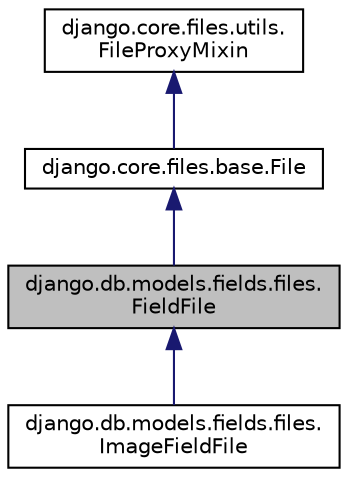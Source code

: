 digraph "django.db.models.fields.files.FieldFile"
{
 // LATEX_PDF_SIZE
  edge [fontname="Helvetica",fontsize="10",labelfontname="Helvetica",labelfontsize="10"];
  node [fontname="Helvetica",fontsize="10",shape=record];
  Node1 [label="django.db.models.fields.files.\lFieldFile",height=0.2,width=0.4,color="black", fillcolor="grey75", style="filled", fontcolor="black",tooltip=" "];
  Node2 -> Node1 [dir="back",color="midnightblue",fontsize="10",style="solid"];
  Node2 [label="django.core.files.base.File",height=0.2,width=0.4,color="black", fillcolor="white", style="filled",URL="$classdjango_1_1core_1_1files_1_1base_1_1_file.html",tooltip=" "];
  Node3 -> Node2 [dir="back",color="midnightblue",fontsize="10",style="solid"];
  Node3 [label="django.core.files.utils.\lFileProxyMixin",height=0.2,width=0.4,color="black", fillcolor="white", style="filled",URL="$classdjango_1_1core_1_1files_1_1utils_1_1_file_proxy_mixin.html",tooltip=" "];
  Node1 -> Node4 [dir="back",color="midnightblue",fontsize="10",style="solid"];
  Node4 [label="django.db.models.fields.files.\lImageFieldFile",height=0.2,width=0.4,color="black", fillcolor="white", style="filled",URL="$classdjango_1_1db_1_1models_1_1fields_1_1files_1_1_image_field_file.html",tooltip=" "];
}
